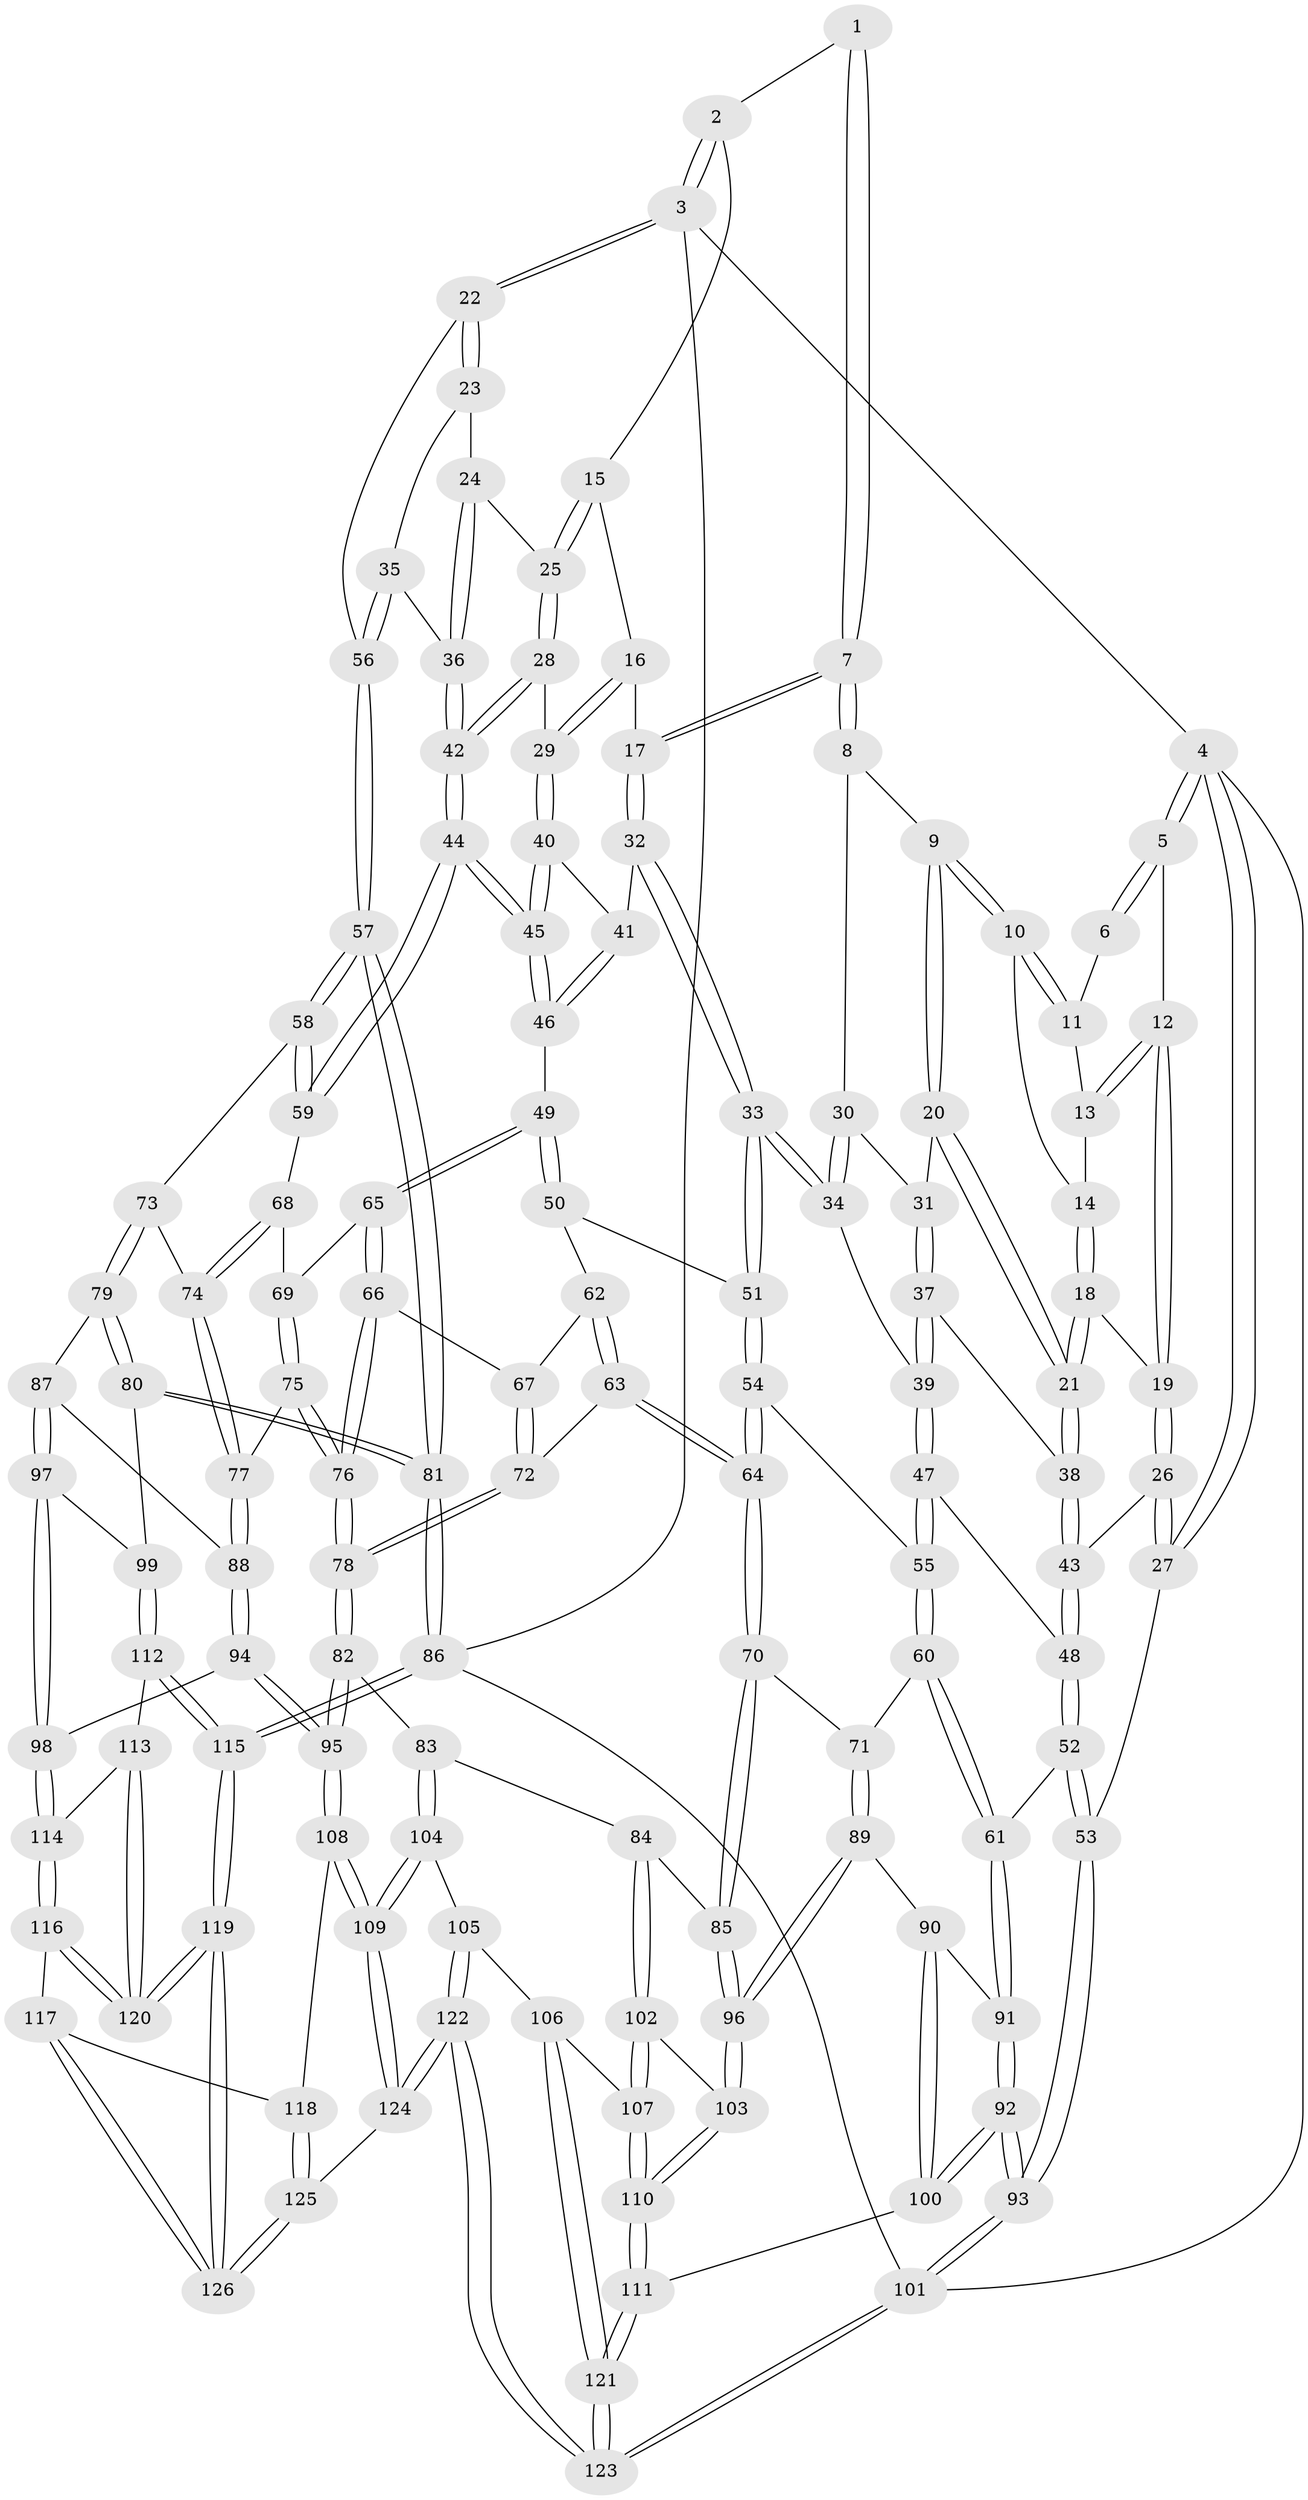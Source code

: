 // coarse degree distribution, {2: 0.17647058823529413, 6: 0.058823529411764705, 3: 0.3333333333333333, 5: 0.09803921568627451, 4: 0.3333333333333333}
// Generated by graph-tools (version 1.1) at 2025/54/03/04/25 22:54:08]
// undirected, 126 vertices, 312 edges
graph export_dot {
  node [color=gray90,style=filled];
  1 [pos="+0.41321539943613705+0"];
  2 [pos="+0.6681836296262628+0"];
  3 [pos="+1+0"];
  4 [pos="+0+0"];
  5 [pos="+0.013480260890303577+0"];
  6 [pos="+0.31062714086145454+0"];
  7 [pos="+0.43479341132093113+0.11329637718549314"];
  8 [pos="+0.41377987174051234+0.10876482043011126"];
  9 [pos="+0.3292226508101414+0.06222328930931537"];
  10 [pos="+0.3148714679732846+0.041451566313481986"];
  11 [pos="+0.30807683694570165+0"];
  12 [pos="+0.13658920027205623+0.0651425075612651"];
  13 [pos="+0.22028487067425342+0.024012386019428338"];
  14 [pos="+0.29272678497780874+0.045916491440036254"];
  15 [pos="+0.6433441601574856+0"];
  16 [pos="+0.537285191902847+0.08138031728162924"];
  17 [pos="+0.44260024863991004+0.11860265200582666"];
  18 [pos="+0.14007958267884982+0.12761972050311846"];
  19 [pos="+0.13614332203558363+0.12269582999817609"];
  20 [pos="+0.24912470316029361+0.16518444525713266"];
  21 [pos="+0.15510575571443216+0.15910624198442222"];
  22 [pos="+1+0"];
  23 [pos="+0.8158130770272032+0.13087372513831536"];
  24 [pos="+0.768609031092856+0.1328835823955083"];
  25 [pos="+0.7278731718906302+0.12709114819361167"];
  26 [pos="+0+0.12163103352398126"];
  27 [pos="+0+0.11344301960770556"];
  28 [pos="+0.6833041604774132+0.21315231170326795"];
  29 [pos="+0.6110675142013566+0.2282545378221208"];
  30 [pos="+0.30994642751937096+0.17581645965121254"];
  31 [pos="+0.2619291330244926+0.17346651688031114"];
  32 [pos="+0.44582541716361684+0.25486859316745386"];
  33 [pos="+0.4248198795999345+0.27988240325000147"];
  34 [pos="+0.3885278033158416+0.28308573225304207"];
  35 [pos="+0.8501281397592779+0.3350695397637459"];
  36 [pos="+0.8257452915680036+0.33855143949351846"];
  37 [pos="+0.2991416751930441+0.2764397931527525"];
  38 [pos="+0.14031473303995237+0.24766562522073762"];
  39 [pos="+0.32898419513186855+0.3017620771470046"];
  40 [pos="+0.5755002320472227+0.26023710753651086"];
  41 [pos="+0.5613923316472995+0.26426364540802705"];
  42 [pos="+0.7644270954639562+0.3568569762903885"];
  43 [pos="+0.13819109960988019+0.2520297066251428"];
  44 [pos="+0.7029090028394037+0.43477409355661056"];
  45 [pos="+0.6932094744414824+0.4320478765966416"];
  46 [pos="+0.5550875712690109+0.4316712072279842"];
  47 [pos="+0.2786696808664726+0.3738329495844419"];
  48 [pos="+0.11616916808752109+0.31750236366532925"];
  49 [pos="+0.539033184444345+0.4368891631457894"];
  50 [pos="+0.5088308827007382+0.43192458062191164"];
  51 [pos="+0.45459954654523865+0.3941212288766807"];
  52 [pos="+0+0.4725583692797609"];
  53 [pos="+0+0.477827928805241"];
  54 [pos="+0.3359534018812207+0.47527723629658847"];
  55 [pos="+0.2902495190669241+0.4490492378599371"];
  56 [pos="+1+0.3401740997728564"];
  57 [pos="+1+0.42597591063535994"];
  58 [pos="+0.731849714859604+0.4833651590104922"];
  59 [pos="+0.7030852881844689+0.43549037880445146"];
  60 [pos="+0.10505057283158657+0.5455944383946149"];
  61 [pos="+0.0962834586782589+0.5436092908999614"];
  62 [pos="+0.4800687350243683+0.4786957116423657"];
  63 [pos="+0.3831290459689625+0.5569724413789168"];
  64 [pos="+0.3678129802951795+0.556147039170132"];
  65 [pos="+0.5423151626593891+0.504745202649615"];
  66 [pos="+0.5159650937319286+0.5660176980847677"];
  67 [pos="+0.483666319708563+0.5456364208378401"];
  68 [pos="+0.6400229613500042+0.520155985535683"];
  69 [pos="+0.5965784814817796+0.5587782366235459"];
  70 [pos="+0.31228868026089934+0.6481432585085537"];
  71 [pos="+0.13170072281060058+0.5680596778359629"];
  72 [pos="+0.3839537392672354+0.5572991163557731"];
  73 [pos="+0.749298772102443+0.5190886753070362"];
  74 [pos="+0.6484757159705884+0.6161345054163491"];
  75 [pos="+0.5716228295028508+0.6416592496104256"];
  76 [pos="+0.5366298340101214+0.6602235071912368"];
  77 [pos="+0.6339847460511556+0.6387456914701417"];
  78 [pos="+0.5331289850840446+0.6645745988317455"];
  79 [pos="+0.8365009777199954+0.618663593665467"];
  80 [pos="+0.9927459053108012+0.6341126074567536"];
  81 [pos="+1+0.5978840420530748"];
  82 [pos="+0.5314025878748856+0.6700677006937492"];
  83 [pos="+0.40801788789983784+0.724856821795978"];
  84 [pos="+0.3602253860872726+0.7104747754471223"];
  85 [pos="+0.3132651133407431+0.6522580676884115"];
  86 [pos="+1+1"];
  87 [pos="+0.766397935199864+0.6777461331290414"];
  88 [pos="+0.70763249332695+0.6813349921074408"];
  89 [pos="+0.1894582177215319+0.7613730264176375"];
  90 [pos="+0.10236591052589088+0.7394627561005759"];
  91 [pos="+0.09341390951365383+0.7331004264699712"];
  92 [pos="+0+0.832432128878149"];
  93 [pos="+0+0.8365343247432354"];
  94 [pos="+0.62597464082147+0.7880940265195674"];
  95 [pos="+0.5908305205249168+0.8052296847228794"];
  96 [pos="+0.19457608109660446+0.7665158775093923"];
  97 [pos="+0.75982902368817+0.779034595285579"];
  98 [pos="+0.7580814918034404+0.7922858168791828"];
  99 [pos="+0.9282025214548514+0.7382373961667804"];
  100 [pos="+0.09369798846004247+0.864640414070472"];
  101 [pos="+0+1"];
  102 [pos="+0.3228676716398669+0.7811268953059946"];
  103 [pos="+0.1950066690093559+0.7693223744675068"];
  104 [pos="+0.4475209512805868+0.8585640743072523"];
  105 [pos="+0.4098593450690677+0.8677557964122923"];
  106 [pos="+0.3578340165073123+0.8681814512787167"];
  107 [pos="+0.31881774706418187+0.8247146263472703"];
  108 [pos="+0.5773753795225478+0.8584922830754798"];
  109 [pos="+0.5190961783401247+0.892916175627456"];
  110 [pos="+0.1840957063831911+0.8675138269448507"];
  111 [pos="+0.17219312496024533+0.8901549845887351"];
  112 [pos="+0.9021988316574524+0.7839481247406455"];
  113 [pos="+0.8832130633064863+0.804899466614375"];
  114 [pos="+0.7721050845696272+0.820631577244085"];
  115 [pos="+1+1"];
  116 [pos="+0.7577470776370681+0.8875164161612212"];
  117 [pos="+0.6636176171697854+0.9031659690468447"];
  118 [pos="+0.6239782310468411+0.887038325220953"];
  119 [pos="+1+1"];
  120 [pos="+0.8712612378467983+1"];
  121 [pos="+0.22297456658815318+1"];
  122 [pos="+0.290735986454283+1"];
  123 [pos="+0.23245353468621535+1"];
  124 [pos="+0.45303790139617117+1"];
  125 [pos="+0.6165666258381687+1"];
  126 [pos="+0.7599367119251842+1"];
  1 -- 2;
  1 -- 7;
  1 -- 7;
  2 -- 3;
  2 -- 3;
  2 -- 15;
  3 -- 4;
  3 -- 22;
  3 -- 22;
  3 -- 86;
  4 -- 5;
  4 -- 5;
  4 -- 27;
  4 -- 27;
  4 -- 101;
  5 -- 6;
  5 -- 6;
  5 -- 12;
  6 -- 11;
  7 -- 8;
  7 -- 8;
  7 -- 17;
  7 -- 17;
  8 -- 9;
  8 -- 30;
  9 -- 10;
  9 -- 10;
  9 -- 20;
  9 -- 20;
  10 -- 11;
  10 -- 11;
  10 -- 14;
  11 -- 13;
  12 -- 13;
  12 -- 13;
  12 -- 19;
  12 -- 19;
  13 -- 14;
  14 -- 18;
  14 -- 18;
  15 -- 16;
  15 -- 25;
  15 -- 25;
  16 -- 17;
  16 -- 29;
  16 -- 29;
  17 -- 32;
  17 -- 32;
  18 -- 19;
  18 -- 21;
  18 -- 21;
  19 -- 26;
  19 -- 26;
  20 -- 21;
  20 -- 21;
  20 -- 31;
  21 -- 38;
  21 -- 38;
  22 -- 23;
  22 -- 23;
  22 -- 56;
  23 -- 24;
  23 -- 35;
  24 -- 25;
  24 -- 36;
  24 -- 36;
  25 -- 28;
  25 -- 28;
  26 -- 27;
  26 -- 27;
  26 -- 43;
  27 -- 53;
  28 -- 29;
  28 -- 42;
  28 -- 42;
  29 -- 40;
  29 -- 40;
  30 -- 31;
  30 -- 34;
  30 -- 34;
  31 -- 37;
  31 -- 37;
  32 -- 33;
  32 -- 33;
  32 -- 41;
  33 -- 34;
  33 -- 34;
  33 -- 51;
  33 -- 51;
  34 -- 39;
  35 -- 36;
  35 -- 56;
  35 -- 56;
  36 -- 42;
  36 -- 42;
  37 -- 38;
  37 -- 39;
  37 -- 39;
  38 -- 43;
  38 -- 43;
  39 -- 47;
  39 -- 47;
  40 -- 41;
  40 -- 45;
  40 -- 45;
  41 -- 46;
  41 -- 46;
  42 -- 44;
  42 -- 44;
  43 -- 48;
  43 -- 48;
  44 -- 45;
  44 -- 45;
  44 -- 59;
  44 -- 59;
  45 -- 46;
  45 -- 46;
  46 -- 49;
  47 -- 48;
  47 -- 55;
  47 -- 55;
  48 -- 52;
  48 -- 52;
  49 -- 50;
  49 -- 50;
  49 -- 65;
  49 -- 65;
  50 -- 51;
  50 -- 62;
  51 -- 54;
  51 -- 54;
  52 -- 53;
  52 -- 53;
  52 -- 61;
  53 -- 93;
  53 -- 93;
  54 -- 55;
  54 -- 64;
  54 -- 64;
  55 -- 60;
  55 -- 60;
  56 -- 57;
  56 -- 57;
  57 -- 58;
  57 -- 58;
  57 -- 81;
  57 -- 81;
  58 -- 59;
  58 -- 59;
  58 -- 73;
  59 -- 68;
  60 -- 61;
  60 -- 61;
  60 -- 71;
  61 -- 91;
  61 -- 91;
  62 -- 63;
  62 -- 63;
  62 -- 67;
  63 -- 64;
  63 -- 64;
  63 -- 72;
  64 -- 70;
  64 -- 70;
  65 -- 66;
  65 -- 66;
  65 -- 69;
  66 -- 67;
  66 -- 76;
  66 -- 76;
  67 -- 72;
  67 -- 72;
  68 -- 69;
  68 -- 74;
  68 -- 74;
  69 -- 75;
  69 -- 75;
  70 -- 71;
  70 -- 85;
  70 -- 85;
  71 -- 89;
  71 -- 89;
  72 -- 78;
  72 -- 78;
  73 -- 74;
  73 -- 79;
  73 -- 79;
  74 -- 77;
  74 -- 77;
  75 -- 76;
  75 -- 76;
  75 -- 77;
  76 -- 78;
  76 -- 78;
  77 -- 88;
  77 -- 88;
  78 -- 82;
  78 -- 82;
  79 -- 80;
  79 -- 80;
  79 -- 87;
  80 -- 81;
  80 -- 81;
  80 -- 99;
  81 -- 86;
  81 -- 86;
  82 -- 83;
  82 -- 95;
  82 -- 95;
  83 -- 84;
  83 -- 104;
  83 -- 104;
  84 -- 85;
  84 -- 102;
  84 -- 102;
  85 -- 96;
  85 -- 96;
  86 -- 115;
  86 -- 115;
  86 -- 101;
  87 -- 88;
  87 -- 97;
  87 -- 97;
  88 -- 94;
  88 -- 94;
  89 -- 90;
  89 -- 96;
  89 -- 96;
  90 -- 91;
  90 -- 100;
  90 -- 100;
  91 -- 92;
  91 -- 92;
  92 -- 93;
  92 -- 93;
  92 -- 100;
  92 -- 100;
  93 -- 101;
  93 -- 101;
  94 -- 95;
  94 -- 95;
  94 -- 98;
  95 -- 108;
  95 -- 108;
  96 -- 103;
  96 -- 103;
  97 -- 98;
  97 -- 98;
  97 -- 99;
  98 -- 114;
  98 -- 114;
  99 -- 112;
  99 -- 112;
  100 -- 111;
  101 -- 123;
  101 -- 123;
  102 -- 103;
  102 -- 107;
  102 -- 107;
  103 -- 110;
  103 -- 110;
  104 -- 105;
  104 -- 109;
  104 -- 109;
  105 -- 106;
  105 -- 122;
  105 -- 122;
  106 -- 107;
  106 -- 121;
  106 -- 121;
  107 -- 110;
  107 -- 110;
  108 -- 109;
  108 -- 109;
  108 -- 118;
  109 -- 124;
  109 -- 124;
  110 -- 111;
  110 -- 111;
  111 -- 121;
  111 -- 121;
  112 -- 113;
  112 -- 115;
  112 -- 115;
  113 -- 114;
  113 -- 120;
  113 -- 120;
  114 -- 116;
  114 -- 116;
  115 -- 119;
  115 -- 119;
  116 -- 117;
  116 -- 120;
  116 -- 120;
  117 -- 118;
  117 -- 126;
  117 -- 126;
  118 -- 125;
  118 -- 125;
  119 -- 120;
  119 -- 120;
  119 -- 126;
  119 -- 126;
  121 -- 123;
  121 -- 123;
  122 -- 123;
  122 -- 123;
  122 -- 124;
  122 -- 124;
  124 -- 125;
  125 -- 126;
  125 -- 126;
}
